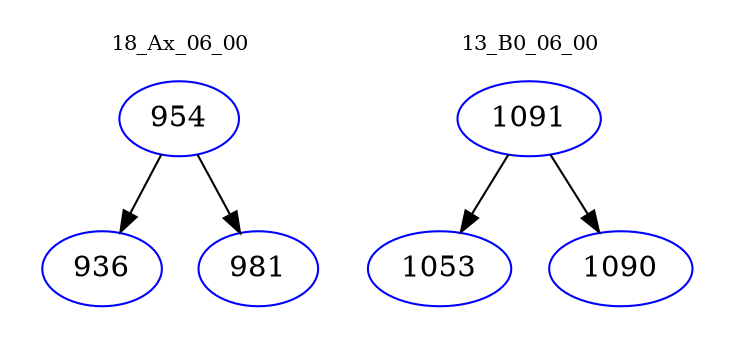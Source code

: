 digraph{
subgraph cluster_0 {
color = white
label = "18_Ax_06_00";
fontsize=10;
T0_954 [label="954", color="blue"]
T0_954 -> T0_936 [color="black"]
T0_936 [label="936", color="blue"]
T0_954 -> T0_981 [color="black"]
T0_981 [label="981", color="blue"]
}
subgraph cluster_1 {
color = white
label = "13_B0_06_00";
fontsize=10;
T1_1091 [label="1091", color="blue"]
T1_1091 -> T1_1053 [color="black"]
T1_1053 [label="1053", color="blue"]
T1_1091 -> T1_1090 [color="black"]
T1_1090 [label="1090", color="blue"]
}
}
